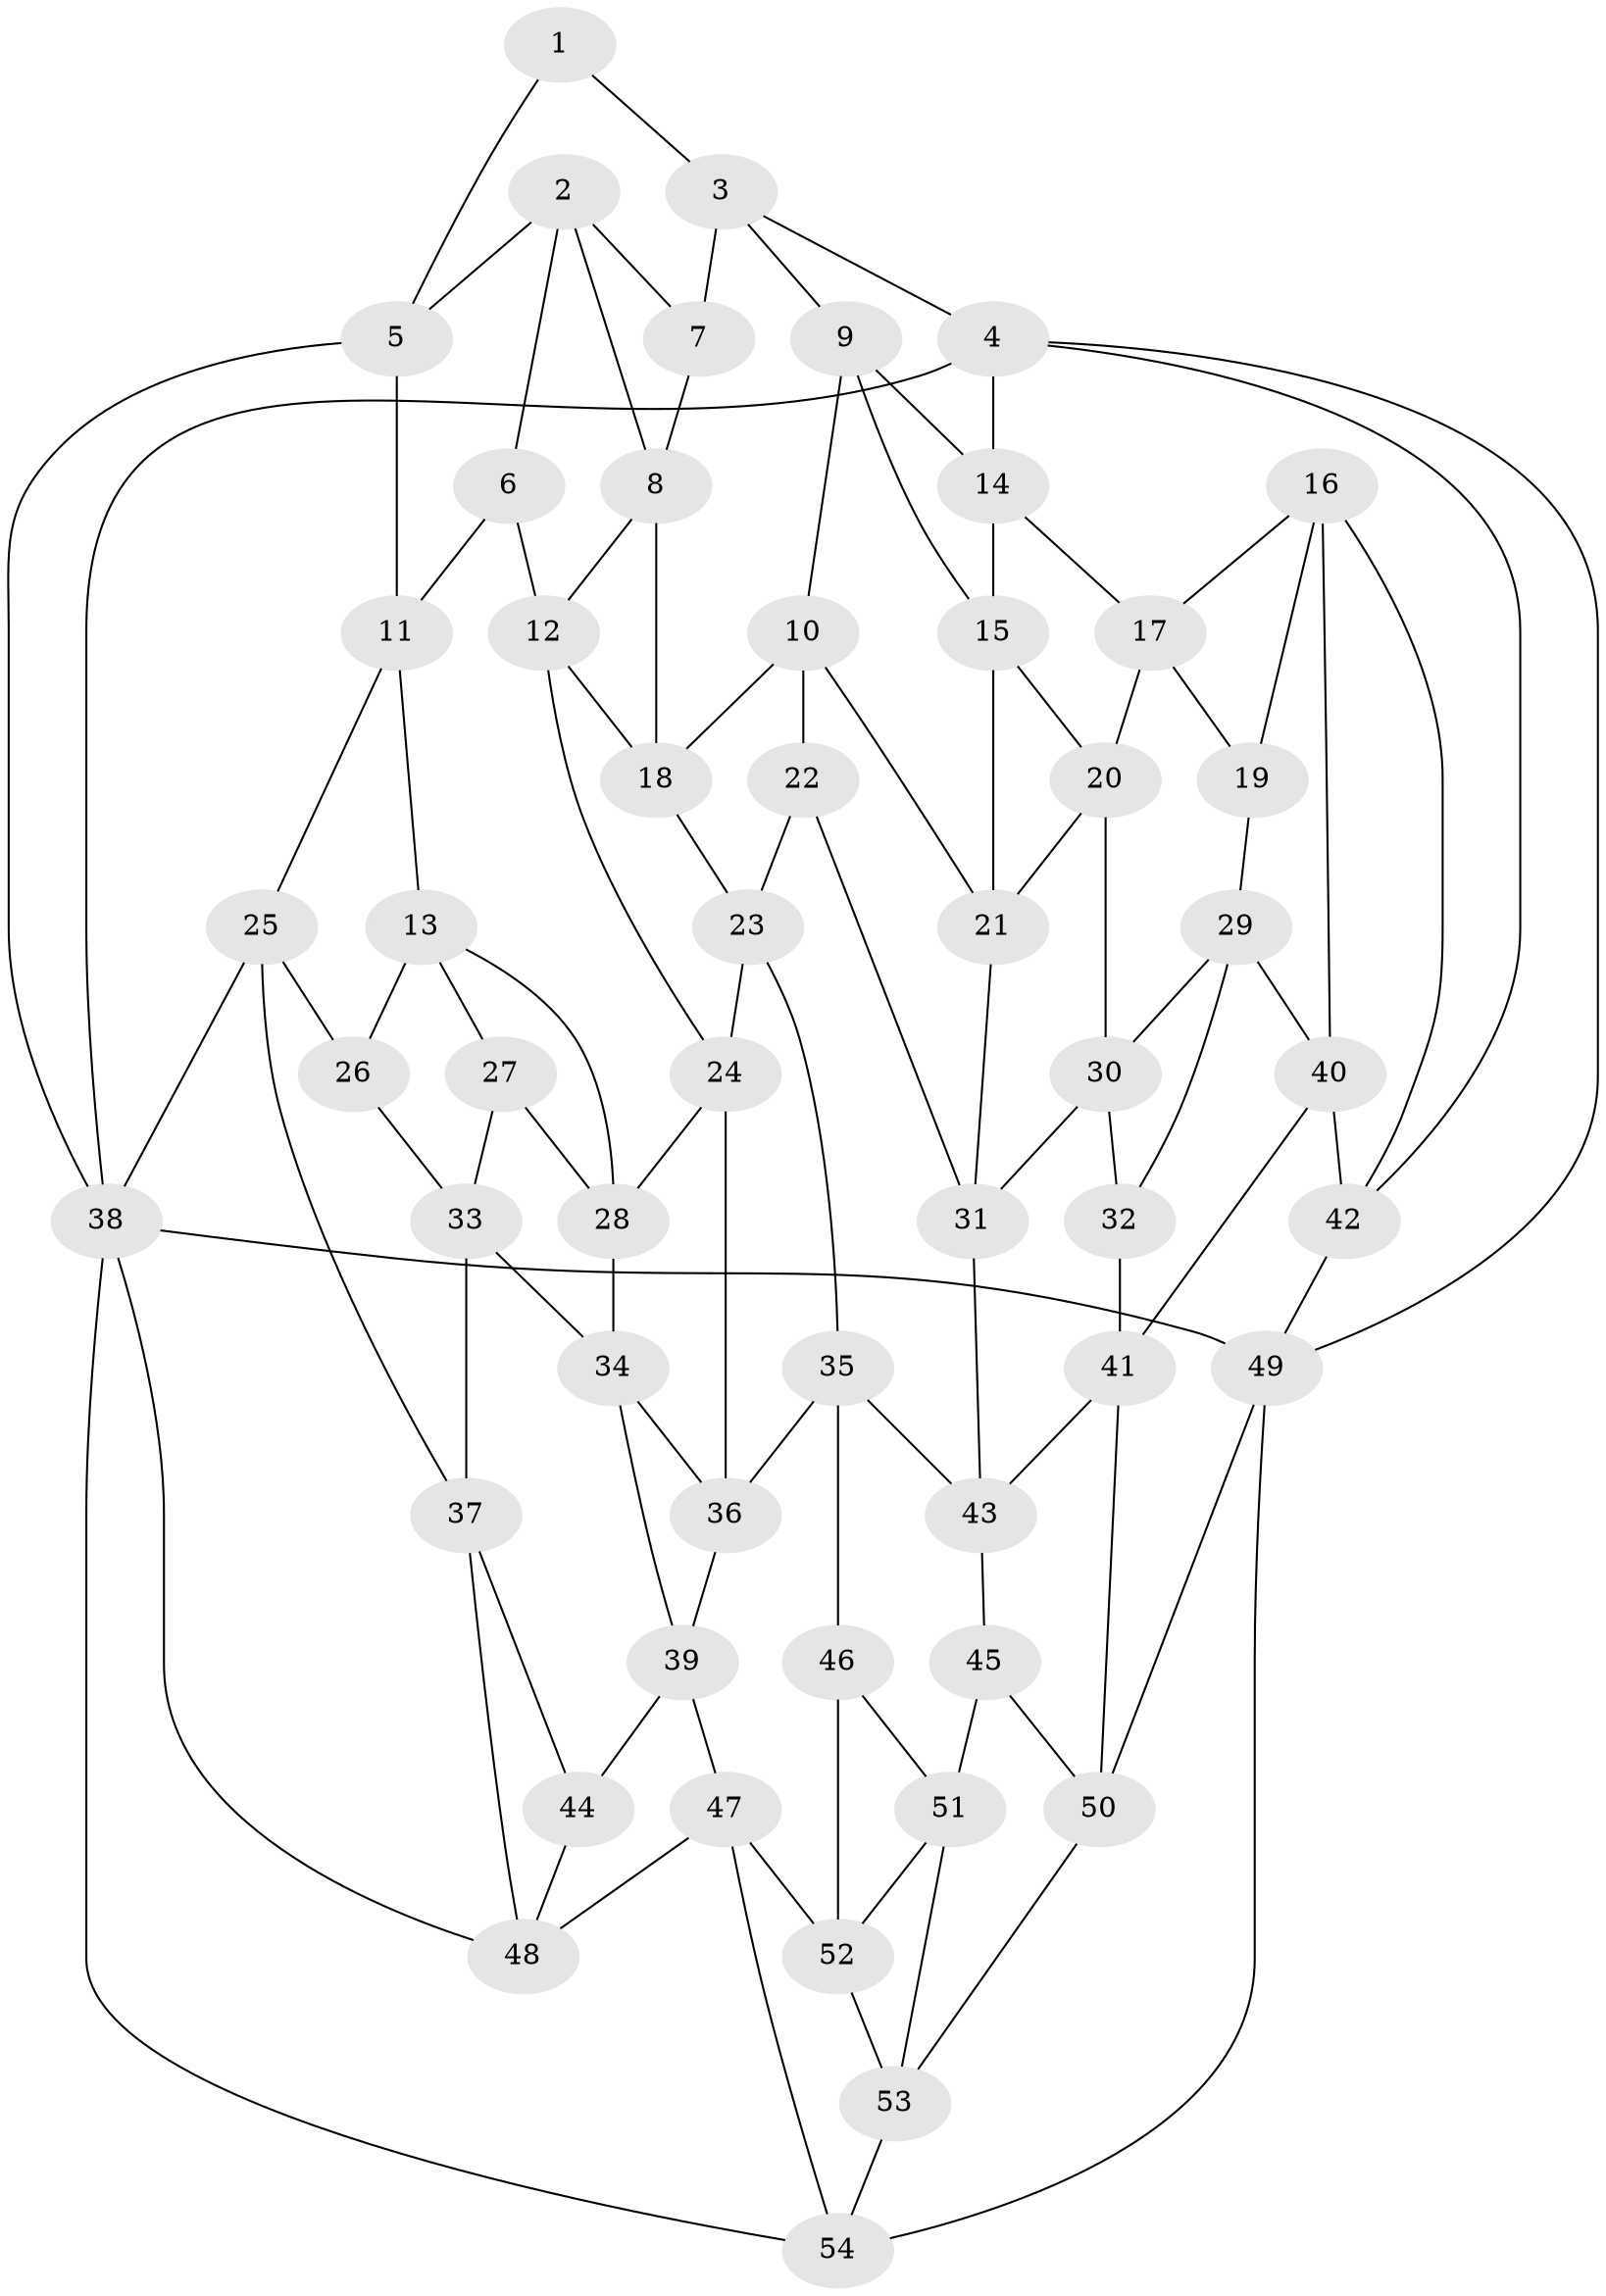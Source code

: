 // original degree distribution, {3: 0.018518518518518517, 5: 0.5, 4: 0.25, 6: 0.23148148148148148}
// Generated by graph-tools (version 1.1) at 2025/51/03/09/25 03:51:01]
// undirected, 54 vertices, 104 edges
graph export_dot {
graph [start="1"]
  node [color=gray90,style=filled];
  1;
  2;
  3;
  4;
  5;
  6;
  7;
  8;
  9;
  10;
  11;
  12;
  13;
  14;
  15;
  16;
  17;
  18;
  19;
  20;
  21;
  22;
  23;
  24;
  25;
  26;
  27;
  28;
  29;
  30;
  31;
  32;
  33;
  34;
  35;
  36;
  37;
  38;
  39;
  40;
  41;
  42;
  43;
  44;
  45;
  46;
  47;
  48;
  49;
  50;
  51;
  52;
  53;
  54;
  1 -- 3 [weight=1.0];
  1 -- 5 [weight=1.0];
  2 -- 5 [weight=1.0];
  2 -- 6 [weight=1.0];
  2 -- 7 [weight=1.0];
  2 -- 8 [weight=1.0];
  3 -- 4 [weight=1.0];
  3 -- 7 [weight=1.0];
  3 -- 9 [weight=1.0];
  4 -- 14 [weight=1.0];
  4 -- 38 [weight=1.0];
  4 -- 42 [weight=1.0];
  4 -- 49 [weight=1.0];
  5 -- 11 [weight=1.0];
  5 -- 38 [weight=1.0];
  6 -- 11 [weight=1.0];
  6 -- 12 [weight=1.0];
  7 -- 8 [weight=1.0];
  8 -- 12 [weight=1.0];
  8 -- 18 [weight=1.0];
  9 -- 10 [weight=1.0];
  9 -- 14 [weight=1.0];
  9 -- 15 [weight=1.0];
  10 -- 18 [weight=1.0];
  10 -- 21 [weight=1.0];
  10 -- 22 [weight=1.0];
  11 -- 13 [weight=1.0];
  11 -- 25 [weight=1.0];
  12 -- 18 [weight=1.0];
  12 -- 24 [weight=1.0];
  13 -- 26 [weight=1.0];
  13 -- 27 [weight=1.0];
  13 -- 28 [weight=1.0];
  14 -- 15 [weight=1.0];
  14 -- 17 [weight=1.0];
  15 -- 20 [weight=1.0];
  15 -- 21 [weight=1.0];
  16 -- 17 [weight=1.0];
  16 -- 19 [weight=1.0];
  16 -- 40 [weight=1.0];
  16 -- 42 [weight=1.0];
  17 -- 19 [weight=1.0];
  17 -- 20 [weight=1.0];
  18 -- 23 [weight=1.0];
  19 -- 29 [weight=1.0];
  20 -- 21 [weight=1.0];
  20 -- 30 [weight=1.0];
  21 -- 31 [weight=1.0];
  22 -- 23 [weight=1.0];
  22 -- 31 [weight=1.0];
  23 -- 24 [weight=1.0];
  23 -- 35 [weight=1.0];
  24 -- 28 [weight=1.0];
  24 -- 36 [weight=1.0];
  25 -- 26 [weight=1.0];
  25 -- 37 [weight=1.0];
  25 -- 38 [weight=1.0];
  26 -- 33 [weight=1.0];
  27 -- 28 [weight=1.0];
  27 -- 33 [weight=1.0];
  28 -- 34 [weight=1.0];
  29 -- 30 [weight=1.0];
  29 -- 32 [weight=1.0];
  29 -- 40 [weight=1.0];
  30 -- 31 [weight=1.0];
  30 -- 32 [weight=1.0];
  31 -- 43 [weight=1.0];
  32 -- 41 [weight=1.0];
  33 -- 34 [weight=1.0];
  33 -- 37 [weight=1.0];
  34 -- 36 [weight=1.0];
  34 -- 39 [weight=1.0];
  35 -- 36 [weight=1.0];
  35 -- 43 [weight=1.0];
  35 -- 46 [weight=1.0];
  36 -- 39 [weight=1.0];
  37 -- 44 [weight=1.0];
  37 -- 48 [weight=1.0];
  38 -- 48 [weight=1.0];
  38 -- 49 [weight=1.0];
  38 -- 54 [weight=1.0];
  39 -- 44 [weight=1.0];
  39 -- 47 [weight=1.0];
  40 -- 41 [weight=2.0];
  40 -- 42 [weight=2.0];
  41 -- 43 [weight=1.0];
  41 -- 50 [weight=1.0];
  42 -- 49 [weight=1.0];
  43 -- 45 [weight=1.0];
  44 -- 48 [weight=1.0];
  45 -- 50 [weight=1.0];
  45 -- 51 [weight=1.0];
  46 -- 51 [weight=1.0];
  46 -- 52 [weight=1.0];
  47 -- 48 [weight=1.0];
  47 -- 52 [weight=1.0];
  47 -- 54 [weight=1.0];
  49 -- 50 [weight=1.0];
  49 -- 54 [weight=1.0];
  50 -- 53 [weight=1.0];
  51 -- 52 [weight=1.0];
  51 -- 53 [weight=1.0];
  52 -- 53 [weight=1.0];
  53 -- 54 [weight=1.0];
}

